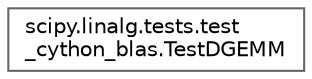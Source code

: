 digraph "Graphical Class Hierarchy"
{
 // LATEX_PDF_SIZE
  bgcolor="transparent";
  edge [fontname=Helvetica,fontsize=10,labelfontname=Helvetica,labelfontsize=10];
  node [fontname=Helvetica,fontsize=10,shape=box,height=0.2,width=0.4];
  rankdir="LR";
  Node0 [id="Node000000",label="scipy.linalg.tests.test\l_cython_blas.TestDGEMM",height=0.2,width=0.4,color="grey40", fillcolor="white", style="filled",URL="$dc/d65/classscipy_1_1linalg_1_1tests_1_1test__cython__blas_1_1TestDGEMM.html",tooltip=" "];
}
